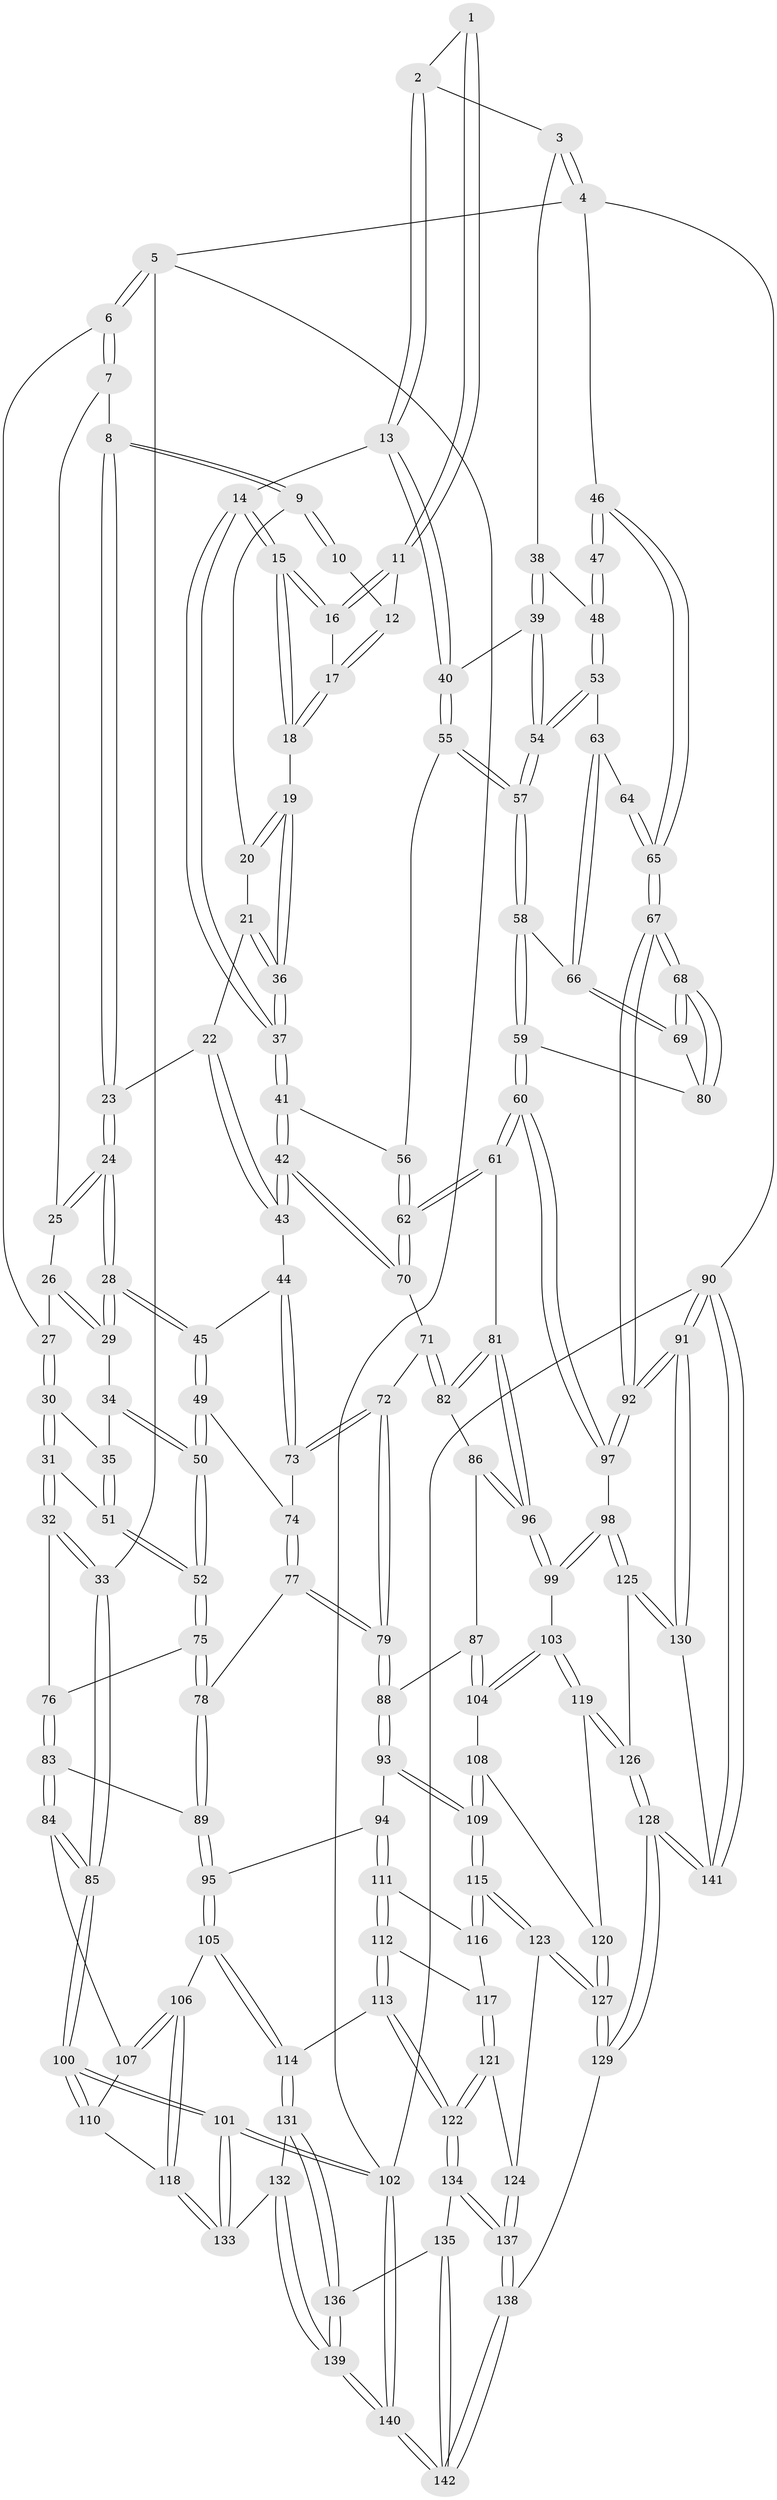 // Generated by graph-tools (version 1.1) at 2025/16/03/09/25 04:16:51]
// undirected, 142 vertices, 352 edges
graph export_dot {
graph [start="1"]
  node [color=gray90,style=filled];
  1 [pos="+0.7586539735805944+0"];
  2 [pos="+0.815972084603438+0"];
  3 [pos="+1+0"];
  4 [pos="+1+0"];
  5 [pos="+0+0"];
  6 [pos="+0.037217067980475596+0"];
  7 [pos="+0.16017187135989827+0"];
  8 [pos="+0.27607407444721366+0"];
  9 [pos="+0.45253526046618153+0"];
  10 [pos="+0.5052936261942899+0"];
  11 [pos="+0.6656839477054115+0.03552681654824732"];
  12 [pos="+0.5985731518903287+0.03557158630732987"];
  13 [pos="+0.725341977738716+0.14573062384409338"];
  14 [pos="+0.6905766797721086+0.12810617248763476"];
  15 [pos="+0.6897538856477038+0.12670305619425223"];
  16 [pos="+0.6674468172465641+0.07899006142060326"];
  17 [pos="+0.5881484753534252+0.06891244305097795"];
  18 [pos="+0.5626222440642797+0.08631290086182782"];
  19 [pos="+0.5505574297683027+0.0920672242186858"];
  20 [pos="+0.4554476644834216+0"];
  21 [pos="+0.43526868216658665+0.08338142203168805"];
  22 [pos="+0.4145029459781667+0.09843332826151614"];
  23 [pos="+0.33042223475832433+0.1169428387243447"];
  24 [pos="+0.3172415274859661+0.13774044199190255"];
  25 [pos="+0.25722197854521994+0.07953755148517896"];
  26 [pos="+0.22031756083585755+0.09439725168692811"];
  27 [pos="+0.0963239903264374+0"];
  28 [pos="+0.30070553582588655+0.17612968729245124"];
  29 [pos="+0.24168553235848836+0.15177421607557906"];
  30 [pos="+0.1059573424215449+0"];
  31 [pos="+0.05758349457649573+0.24633711794045848"];
  32 [pos="+0+0.2818615356237071"];
  33 [pos="+0+0.27890492146227314"];
  34 [pos="+0.1878161470414469+0.15641966599485563"];
  35 [pos="+0.16304258112001144+0.15781885537225773"];
  36 [pos="+0.5298214019368923+0.14275024920467277"];
  37 [pos="+0.539253366381762+0.182064471780657"];
  38 [pos="+0.8259239685897422+0.12517213908420238"];
  39 [pos="+0.7447547352439383+0.15785145001151785"];
  40 [pos="+0.7373502396646886+0.1573920097215415"];
  41 [pos="+0.5256786352268145+0.2381667170199237"];
  42 [pos="+0.5207949557759189+0.24428900998546998"];
  43 [pos="+0.43370553178974086+0.23970313921864123"];
  44 [pos="+0.39150205832937657+0.24833408487906813"];
  45 [pos="+0.314936168204542+0.23589982136959747"];
  46 [pos="+1+0"];
  47 [pos="+1+0.0777189542263517"];
  48 [pos="+0.8877473135454147+0.17979201002383757"];
  49 [pos="+0.2905020211174832+0.2649617058459457"];
  50 [pos="+0.23415735654121966+0.30196281277264014"];
  51 [pos="+0.1042236339448034+0.24464488304525664"];
  52 [pos="+0.22038241924460333+0.3112712409087346"];
  53 [pos="+0.8912522674201963+0.25198512206805773"];
  54 [pos="+0.8282553959063548+0.28297279948350423"];
  55 [pos="+0.6982184892188505+0.22969232102381879"];
  56 [pos="+0.6750947248396927+0.2490309330709622"];
  57 [pos="+0.7993245532558322+0.3431481947299761"];
  58 [pos="+0.796117007626102+0.36205552286135406"];
  59 [pos="+0.7420537969827347+0.44124907190448076"];
  60 [pos="+0.7358001886260204+0.44703583190929935"];
  61 [pos="+0.6915040239229842+0.43950096500593894"];
  62 [pos="+0.6807747767510389+0.42443572868922413"];
  63 [pos="+0.9142091277185266+0.2629263248335002"];
  64 [pos="+0.9522875537605755+0.25406999020600757"];
  65 [pos="+1+0.4714289044390137"];
  66 [pos="+0.9426402672428863+0.36608434767159637"];
  67 [pos="+1+0.49853837707988813"];
  68 [pos="+1+0.44886639403199075"];
  69 [pos="+0.975768719037188+0.39127298828980195"];
  70 [pos="+0.5343928180048412+0.3210865806599793"];
  71 [pos="+0.47395874315552605+0.3955986154482483"];
  72 [pos="+0.41600866359991995+0.40307796203988744"];
  73 [pos="+0.40834157608853616+0.3914772654799319"];
  74 [pos="+0.3450353073593929+0.36098644651667194"];
  75 [pos="+0.21272296416596964+0.3849428691187796"];
  76 [pos="+0.08215266529292993+0.3962829847206812"];
  77 [pos="+0.27387283418799047+0.451461094423995"];
  78 [pos="+0.22797196470427422+0.42909396015040513"];
  79 [pos="+0.3456548256362498+0.5064348675299926"];
  80 [pos="+0.7562825662218501+0.44110106541660954"];
  81 [pos="+0.6446996783435641+0.4754960455486511"];
  82 [pos="+0.5198251471173274+0.4861982100753918"];
  83 [pos="+0.08666467374972235+0.5235332689268859"];
  84 [pos="+0+0.5435894092952934"];
  85 [pos="+0+0.5177012100907425"];
  86 [pos="+0.5115493771510827+0.49687127947195836"];
  87 [pos="+0.4510536759587667+0.5513067432705562"];
  88 [pos="+0.3544260725570875+0.5350801950060965"];
  89 [pos="+0.13489725772795674+0.5360038355139481"];
  90 [pos="+1+1"];
  91 [pos="+1+0.989937871980988"];
  92 [pos="+1+0.5276495665012332"];
  93 [pos="+0.3405030932075389+0.5621044857167212"];
  94 [pos="+0.2938745942625971+0.5966016069289399"];
  95 [pos="+0.14813357884214307+0.5609953899489379"];
  96 [pos="+0.591716567777469+0.6306168952017756"];
  97 [pos="+0.8304723960639516+0.6260545410956515"];
  98 [pos="+0.8302800191687519+0.626454516767404"];
  99 [pos="+0.5888204716538452+0.6448743315015754"];
  100 [pos="+0+0.6849540137968717"];
  101 [pos="+0+0.752256732856321"];
  102 [pos="+0+1"];
  103 [pos="+0.5842295775929046+0.6499511451007451"];
  104 [pos="+0.47893150876328455+0.5935948304188191"];
  105 [pos="+0.14042733071639898+0.6952244425091819"];
  106 [pos="+0.13399798921070497+0.6977433333364141"];
  107 [pos="+0.04731444697952703+0.6390453766974077"];
  108 [pos="+0.43135252876201585+0.6885328461096989"];
  109 [pos="+0.4049136467411153+0.7043298466081424"];
  110 [pos="+0.011789303454967343+0.6913369291927075"];
  111 [pos="+0.28400346979859903+0.6233790161366562"];
  112 [pos="+0.23641277463612534+0.6797686497801543"];
  113 [pos="+0.19114375338769113+0.7098576764561056"];
  114 [pos="+0.17548083314243917+0.7089025431748202"];
  115 [pos="+0.39951615604971524+0.7195794034272265"];
  116 [pos="+0.3108086040301488+0.6738481128126"];
  117 [pos="+0.3066351425112255+0.7204786096115559"];
  118 [pos="+0.09802765202657582+0.7297745223651356"];
  119 [pos="+0.5825142645892503+0.6612021317638419"];
  120 [pos="+0.5405541464011108+0.692810178206059"];
  121 [pos="+0.3287048454366139+0.7598774023931931"];
  122 [pos="+0.27475150222975875+0.795081424104605"];
  123 [pos="+0.3955393250822018+0.7445234192858151"];
  124 [pos="+0.3632178829547132+0.7548327033060604"];
  125 [pos="+0.8216732225315274+0.6946097396931266"];
  126 [pos="+0.6587632256683643+0.7972358695391452"];
  127 [pos="+0.4735041966659615+0.8300880750461165"];
  128 [pos="+0.5758032257653615+1"];
  129 [pos="+0.551950474756843+1"];
  130 [pos="+0.8744369191327463+0.7984315780185556"];
  131 [pos="+0.17395736077782326+0.8222085387590817"];
  132 [pos="+0.07902161205936176+0.7735985051491389"];
  133 [pos="+0.0785211063090293+0.7643638132663573"];
  134 [pos="+0.2646395676243526+0.8504010022849127"];
  135 [pos="+0.24643861402085784+0.8568488763721376"];
  136 [pos="+0.1775263055726428+0.8345866454793385"];
  137 [pos="+0.3405211153015696+0.9138562513735716"];
  138 [pos="+0.4855589077333765+1"];
  139 [pos="+0.06564808262567276+0.90204040375815"];
  140 [pos="+0+1"];
  141 [pos="+0.6743370268337524+1"];
  142 [pos="+0+1"];
  1 -- 2;
  1 -- 11;
  1 -- 11;
  2 -- 3;
  2 -- 13;
  2 -- 13;
  3 -- 4;
  3 -- 4;
  3 -- 38;
  4 -- 5;
  4 -- 46;
  4 -- 90;
  5 -- 6;
  5 -- 6;
  5 -- 33;
  5 -- 102;
  6 -- 7;
  6 -- 7;
  6 -- 27;
  7 -- 8;
  7 -- 25;
  8 -- 9;
  8 -- 9;
  8 -- 23;
  8 -- 23;
  9 -- 10;
  9 -- 10;
  9 -- 20;
  10 -- 12;
  11 -- 12;
  11 -- 16;
  11 -- 16;
  12 -- 17;
  12 -- 17;
  13 -- 14;
  13 -- 40;
  13 -- 40;
  14 -- 15;
  14 -- 15;
  14 -- 37;
  14 -- 37;
  15 -- 16;
  15 -- 16;
  15 -- 18;
  15 -- 18;
  16 -- 17;
  17 -- 18;
  17 -- 18;
  18 -- 19;
  19 -- 20;
  19 -- 20;
  19 -- 36;
  19 -- 36;
  20 -- 21;
  21 -- 22;
  21 -- 36;
  21 -- 36;
  22 -- 23;
  22 -- 43;
  22 -- 43;
  23 -- 24;
  23 -- 24;
  24 -- 25;
  24 -- 25;
  24 -- 28;
  24 -- 28;
  25 -- 26;
  26 -- 27;
  26 -- 29;
  26 -- 29;
  27 -- 30;
  27 -- 30;
  28 -- 29;
  28 -- 29;
  28 -- 45;
  28 -- 45;
  29 -- 34;
  30 -- 31;
  30 -- 31;
  30 -- 35;
  31 -- 32;
  31 -- 32;
  31 -- 51;
  32 -- 33;
  32 -- 33;
  32 -- 76;
  33 -- 85;
  33 -- 85;
  34 -- 35;
  34 -- 50;
  34 -- 50;
  35 -- 51;
  35 -- 51;
  36 -- 37;
  36 -- 37;
  37 -- 41;
  37 -- 41;
  38 -- 39;
  38 -- 39;
  38 -- 48;
  39 -- 40;
  39 -- 54;
  39 -- 54;
  40 -- 55;
  40 -- 55;
  41 -- 42;
  41 -- 42;
  41 -- 56;
  42 -- 43;
  42 -- 43;
  42 -- 70;
  42 -- 70;
  43 -- 44;
  44 -- 45;
  44 -- 73;
  44 -- 73;
  45 -- 49;
  45 -- 49;
  46 -- 47;
  46 -- 47;
  46 -- 65;
  46 -- 65;
  47 -- 48;
  47 -- 48;
  48 -- 53;
  48 -- 53;
  49 -- 50;
  49 -- 50;
  49 -- 74;
  50 -- 52;
  50 -- 52;
  51 -- 52;
  51 -- 52;
  52 -- 75;
  52 -- 75;
  53 -- 54;
  53 -- 54;
  53 -- 63;
  54 -- 57;
  54 -- 57;
  55 -- 56;
  55 -- 57;
  55 -- 57;
  56 -- 62;
  56 -- 62;
  57 -- 58;
  57 -- 58;
  58 -- 59;
  58 -- 59;
  58 -- 66;
  59 -- 60;
  59 -- 60;
  59 -- 80;
  60 -- 61;
  60 -- 61;
  60 -- 97;
  60 -- 97;
  61 -- 62;
  61 -- 62;
  61 -- 81;
  62 -- 70;
  62 -- 70;
  63 -- 64;
  63 -- 66;
  63 -- 66;
  64 -- 65;
  64 -- 65;
  65 -- 67;
  65 -- 67;
  66 -- 69;
  66 -- 69;
  67 -- 68;
  67 -- 68;
  67 -- 92;
  67 -- 92;
  68 -- 69;
  68 -- 69;
  68 -- 80;
  68 -- 80;
  69 -- 80;
  70 -- 71;
  71 -- 72;
  71 -- 82;
  71 -- 82;
  72 -- 73;
  72 -- 73;
  72 -- 79;
  72 -- 79;
  73 -- 74;
  74 -- 77;
  74 -- 77;
  75 -- 76;
  75 -- 78;
  75 -- 78;
  76 -- 83;
  76 -- 83;
  77 -- 78;
  77 -- 79;
  77 -- 79;
  78 -- 89;
  78 -- 89;
  79 -- 88;
  79 -- 88;
  81 -- 82;
  81 -- 82;
  81 -- 96;
  81 -- 96;
  82 -- 86;
  83 -- 84;
  83 -- 84;
  83 -- 89;
  84 -- 85;
  84 -- 85;
  84 -- 107;
  85 -- 100;
  85 -- 100;
  86 -- 87;
  86 -- 96;
  86 -- 96;
  87 -- 88;
  87 -- 104;
  87 -- 104;
  88 -- 93;
  88 -- 93;
  89 -- 95;
  89 -- 95;
  90 -- 91;
  90 -- 91;
  90 -- 141;
  90 -- 141;
  90 -- 102;
  91 -- 92;
  91 -- 92;
  91 -- 130;
  91 -- 130;
  92 -- 97;
  92 -- 97;
  93 -- 94;
  93 -- 109;
  93 -- 109;
  94 -- 95;
  94 -- 111;
  94 -- 111;
  95 -- 105;
  95 -- 105;
  96 -- 99;
  96 -- 99;
  97 -- 98;
  98 -- 99;
  98 -- 99;
  98 -- 125;
  98 -- 125;
  99 -- 103;
  100 -- 101;
  100 -- 101;
  100 -- 110;
  100 -- 110;
  101 -- 102;
  101 -- 102;
  101 -- 133;
  101 -- 133;
  102 -- 140;
  102 -- 140;
  103 -- 104;
  103 -- 104;
  103 -- 119;
  103 -- 119;
  104 -- 108;
  105 -- 106;
  105 -- 114;
  105 -- 114;
  106 -- 107;
  106 -- 107;
  106 -- 118;
  106 -- 118;
  107 -- 110;
  108 -- 109;
  108 -- 109;
  108 -- 120;
  109 -- 115;
  109 -- 115;
  110 -- 118;
  111 -- 112;
  111 -- 112;
  111 -- 116;
  112 -- 113;
  112 -- 113;
  112 -- 117;
  113 -- 114;
  113 -- 122;
  113 -- 122;
  114 -- 131;
  114 -- 131;
  115 -- 116;
  115 -- 116;
  115 -- 123;
  115 -- 123;
  116 -- 117;
  117 -- 121;
  117 -- 121;
  118 -- 133;
  118 -- 133;
  119 -- 120;
  119 -- 126;
  119 -- 126;
  120 -- 127;
  120 -- 127;
  121 -- 122;
  121 -- 122;
  121 -- 124;
  122 -- 134;
  122 -- 134;
  123 -- 124;
  123 -- 127;
  123 -- 127;
  124 -- 137;
  124 -- 137;
  125 -- 126;
  125 -- 130;
  125 -- 130;
  126 -- 128;
  126 -- 128;
  127 -- 129;
  127 -- 129;
  128 -- 129;
  128 -- 129;
  128 -- 141;
  128 -- 141;
  129 -- 138;
  130 -- 141;
  131 -- 132;
  131 -- 136;
  131 -- 136;
  132 -- 133;
  132 -- 139;
  132 -- 139;
  134 -- 135;
  134 -- 137;
  134 -- 137;
  135 -- 136;
  135 -- 142;
  135 -- 142;
  136 -- 139;
  136 -- 139;
  137 -- 138;
  137 -- 138;
  138 -- 142;
  138 -- 142;
  139 -- 140;
  139 -- 140;
  140 -- 142;
  140 -- 142;
}
